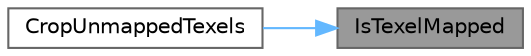 digraph "IsTexelMapped"
{
 // INTERACTIVE_SVG=YES
 // LATEX_PDF_SIZE
  bgcolor="transparent";
  edge [fontname=Helvetica,fontsize=10,labelfontname=Helvetica,labelfontsize=10];
  node [fontname=Helvetica,fontsize=10,shape=box,height=0.2,width=0.4];
  rankdir="RL";
  Node1 [id="Node000001",label="IsTexelMapped",height=0.2,width=0.4,color="gray40", fillcolor="grey60", style="filled", fontcolor="black",tooltip="Checks if a lightmap texel is mapped or not."];
  Node1 -> Node2 [id="edge1_Node000001_Node000002",dir="back",color="steelblue1",style="solid",tooltip=" "];
  Node2 [id="Node000002",label="CropUnmappedTexels",height=0.2,width=0.4,color="grey40", fillcolor="white", style="filled",URL="$d1/d76/LightMap_8h.html#a06cf1403d3658b2b8c40f43b28bdab79",tooltip="Calculates the minimum rectangle that encompasses all mapped texels."];
}
